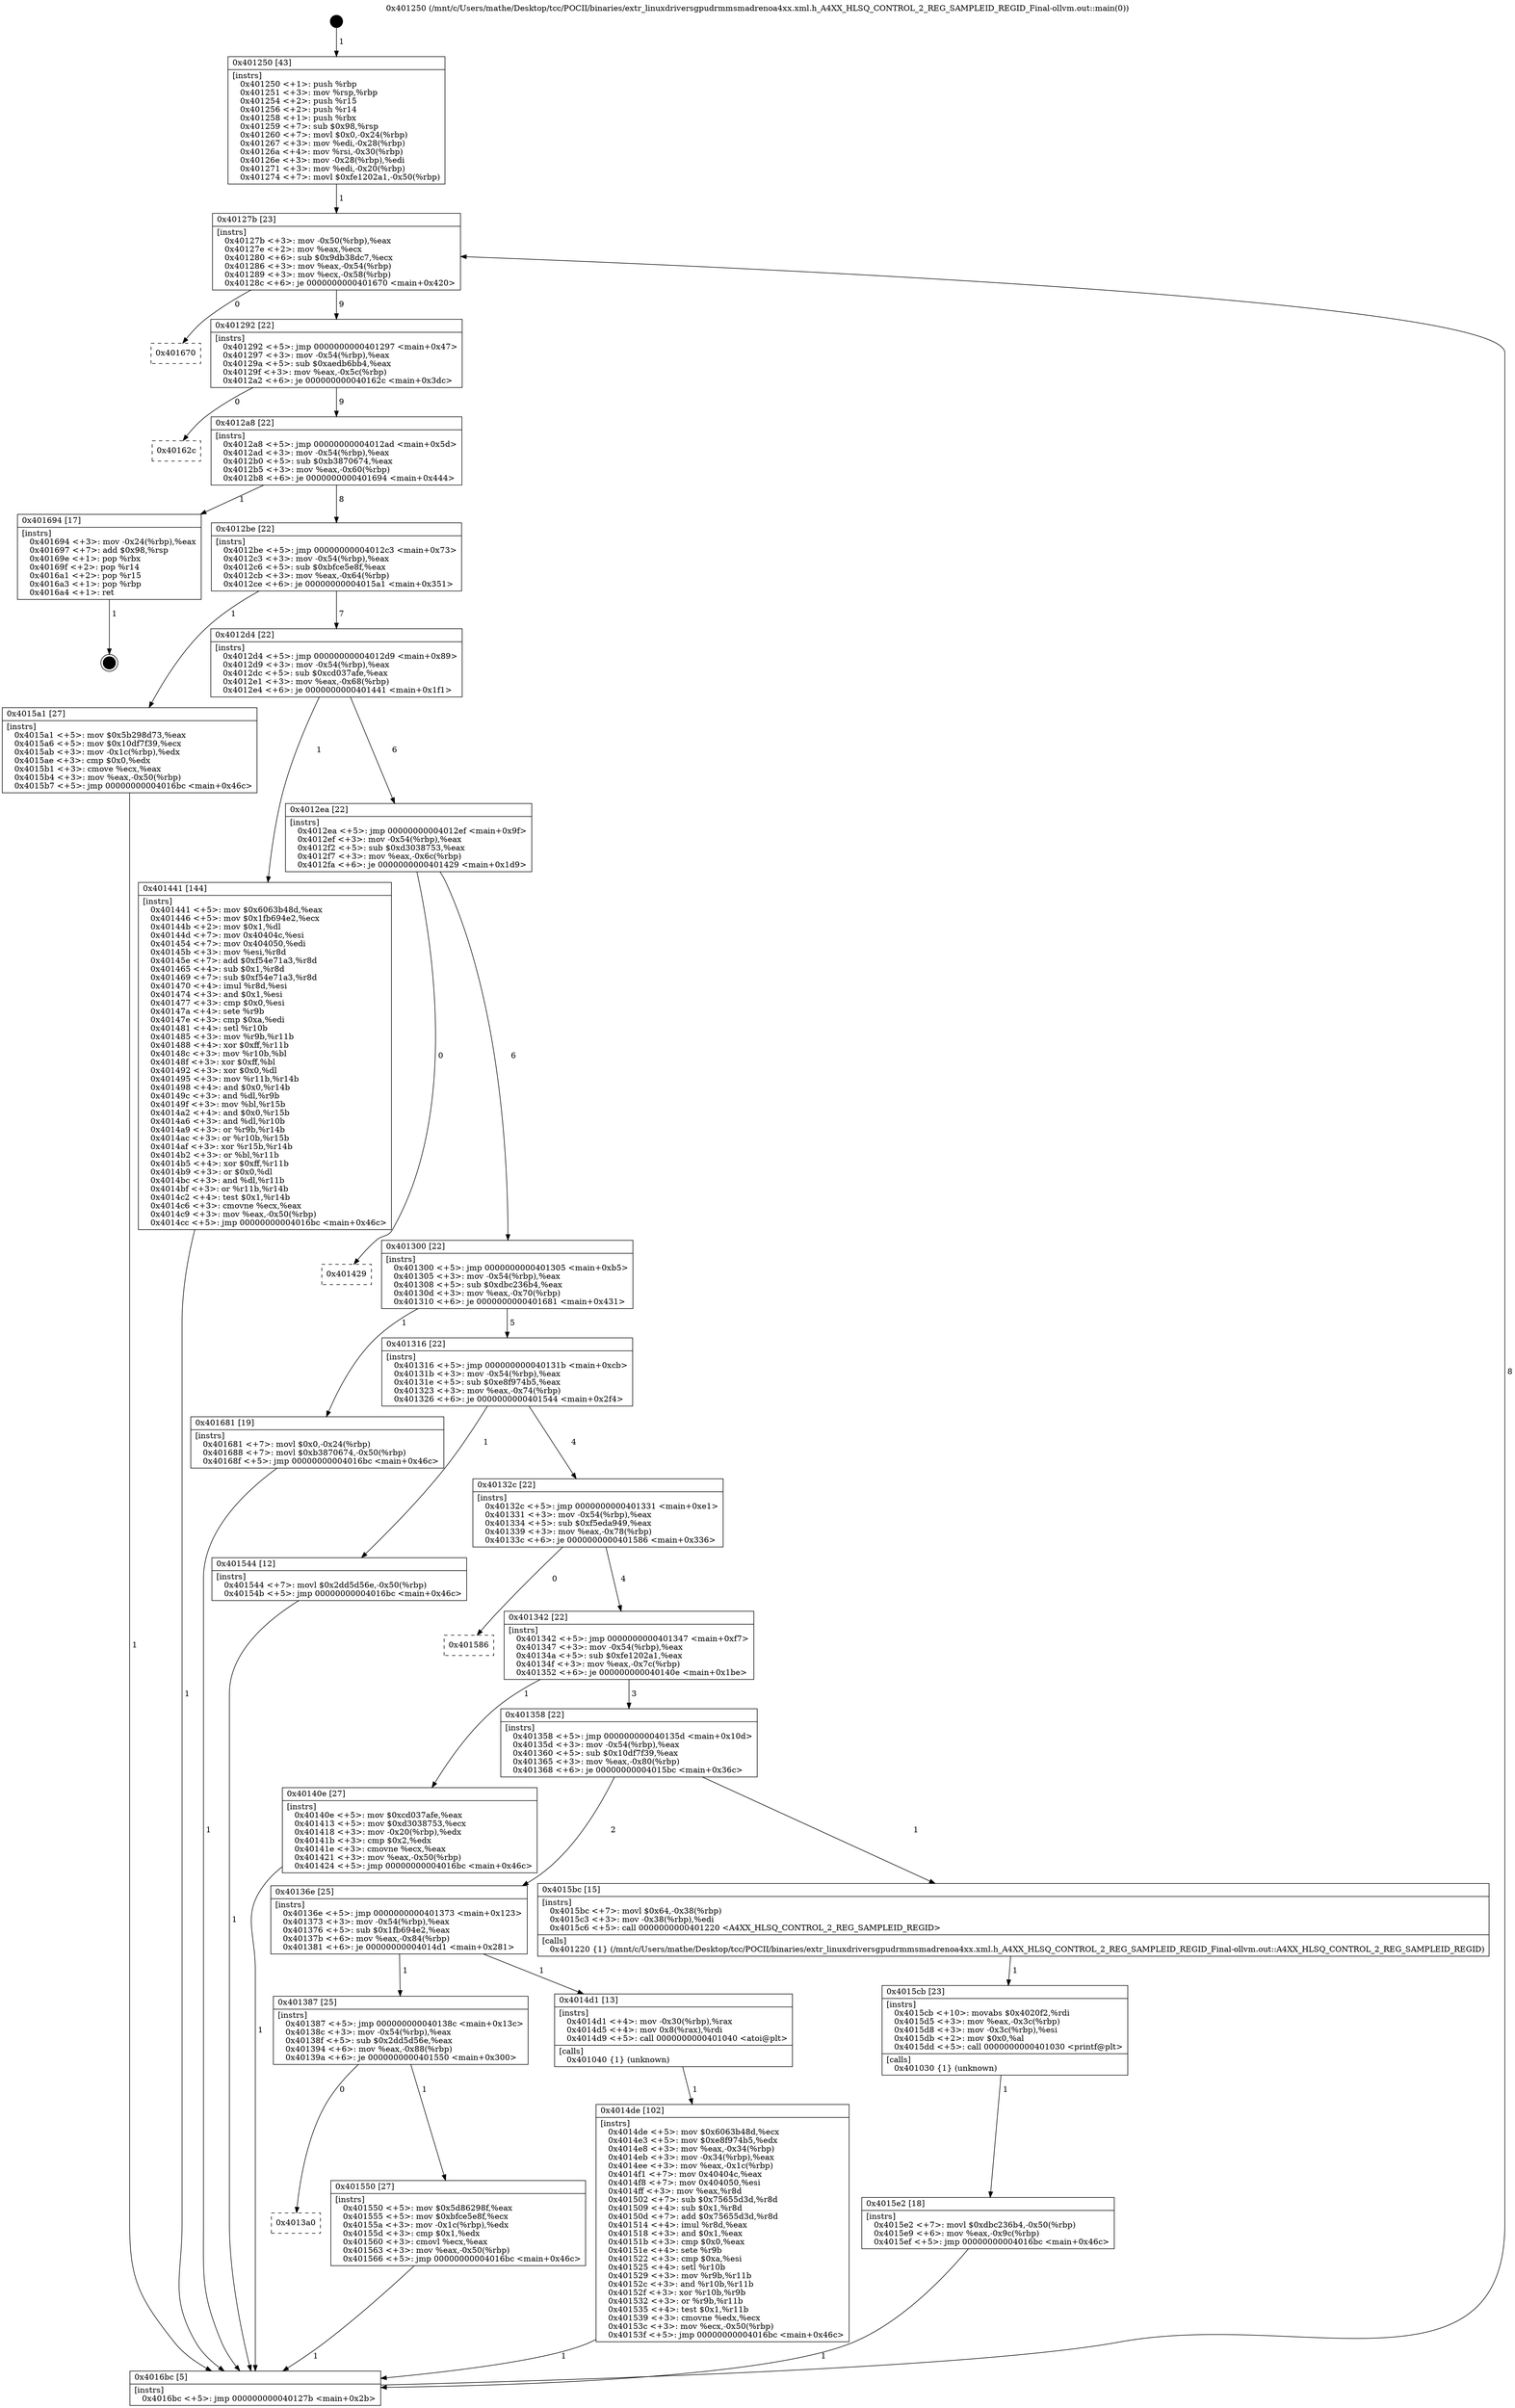 digraph "0x401250" {
  label = "0x401250 (/mnt/c/Users/mathe/Desktop/tcc/POCII/binaries/extr_linuxdriversgpudrmmsmadrenoa4xx.xml.h_A4XX_HLSQ_CONTROL_2_REG_SAMPLEID_REGID_Final-ollvm.out::main(0))"
  labelloc = "t"
  node[shape=record]

  Entry [label="",width=0.3,height=0.3,shape=circle,fillcolor=black,style=filled]
  "0x40127b" [label="{
     0x40127b [23]\l
     | [instrs]\l
     &nbsp;&nbsp;0x40127b \<+3\>: mov -0x50(%rbp),%eax\l
     &nbsp;&nbsp;0x40127e \<+2\>: mov %eax,%ecx\l
     &nbsp;&nbsp;0x401280 \<+6\>: sub $0x9db38dc7,%ecx\l
     &nbsp;&nbsp;0x401286 \<+3\>: mov %eax,-0x54(%rbp)\l
     &nbsp;&nbsp;0x401289 \<+3\>: mov %ecx,-0x58(%rbp)\l
     &nbsp;&nbsp;0x40128c \<+6\>: je 0000000000401670 \<main+0x420\>\l
  }"]
  "0x401670" [label="{
     0x401670\l
  }", style=dashed]
  "0x401292" [label="{
     0x401292 [22]\l
     | [instrs]\l
     &nbsp;&nbsp;0x401292 \<+5\>: jmp 0000000000401297 \<main+0x47\>\l
     &nbsp;&nbsp;0x401297 \<+3\>: mov -0x54(%rbp),%eax\l
     &nbsp;&nbsp;0x40129a \<+5\>: sub $0xaedb6bb4,%eax\l
     &nbsp;&nbsp;0x40129f \<+3\>: mov %eax,-0x5c(%rbp)\l
     &nbsp;&nbsp;0x4012a2 \<+6\>: je 000000000040162c \<main+0x3dc\>\l
  }"]
  Exit [label="",width=0.3,height=0.3,shape=circle,fillcolor=black,style=filled,peripheries=2]
  "0x40162c" [label="{
     0x40162c\l
  }", style=dashed]
  "0x4012a8" [label="{
     0x4012a8 [22]\l
     | [instrs]\l
     &nbsp;&nbsp;0x4012a8 \<+5\>: jmp 00000000004012ad \<main+0x5d\>\l
     &nbsp;&nbsp;0x4012ad \<+3\>: mov -0x54(%rbp),%eax\l
     &nbsp;&nbsp;0x4012b0 \<+5\>: sub $0xb3870674,%eax\l
     &nbsp;&nbsp;0x4012b5 \<+3\>: mov %eax,-0x60(%rbp)\l
     &nbsp;&nbsp;0x4012b8 \<+6\>: je 0000000000401694 \<main+0x444\>\l
  }"]
  "0x4015e2" [label="{
     0x4015e2 [18]\l
     | [instrs]\l
     &nbsp;&nbsp;0x4015e2 \<+7\>: movl $0xdbc236b4,-0x50(%rbp)\l
     &nbsp;&nbsp;0x4015e9 \<+6\>: mov %eax,-0x9c(%rbp)\l
     &nbsp;&nbsp;0x4015ef \<+5\>: jmp 00000000004016bc \<main+0x46c\>\l
  }"]
  "0x401694" [label="{
     0x401694 [17]\l
     | [instrs]\l
     &nbsp;&nbsp;0x401694 \<+3\>: mov -0x24(%rbp),%eax\l
     &nbsp;&nbsp;0x401697 \<+7\>: add $0x98,%rsp\l
     &nbsp;&nbsp;0x40169e \<+1\>: pop %rbx\l
     &nbsp;&nbsp;0x40169f \<+2\>: pop %r14\l
     &nbsp;&nbsp;0x4016a1 \<+2\>: pop %r15\l
     &nbsp;&nbsp;0x4016a3 \<+1\>: pop %rbp\l
     &nbsp;&nbsp;0x4016a4 \<+1\>: ret\l
  }"]
  "0x4012be" [label="{
     0x4012be [22]\l
     | [instrs]\l
     &nbsp;&nbsp;0x4012be \<+5\>: jmp 00000000004012c3 \<main+0x73\>\l
     &nbsp;&nbsp;0x4012c3 \<+3\>: mov -0x54(%rbp),%eax\l
     &nbsp;&nbsp;0x4012c6 \<+5\>: sub $0xbfce5e8f,%eax\l
     &nbsp;&nbsp;0x4012cb \<+3\>: mov %eax,-0x64(%rbp)\l
     &nbsp;&nbsp;0x4012ce \<+6\>: je 00000000004015a1 \<main+0x351\>\l
  }"]
  "0x4015cb" [label="{
     0x4015cb [23]\l
     | [instrs]\l
     &nbsp;&nbsp;0x4015cb \<+10\>: movabs $0x4020f2,%rdi\l
     &nbsp;&nbsp;0x4015d5 \<+3\>: mov %eax,-0x3c(%rbp)\l
     &nbsp;&nbsp;0x4015d8 \<+3\>: mov -0x3c(%rbp),%esi\l
     &nbsp;&nbsp;0x4015db \<+2\>: mov $0x0,%al\l
     &nbsp;&nbsp;0x4015dd \<+5\>: call 0000000000401030 \<printf@plt\>\l
     | [calls]\l
     &nbsp;&nbsp;0x401030 \{1\} (unknown)\l
  }"]
  "0x4015a1" [label="{
     0x4015a1 [27]\l
     | [instrs]\l
     &nbsp;&nbsp;0x4015a1 \<+5\>: mov $0x5b298d73,%eax\l
     &nbsp;&nbsp;0x4015a6 \<+5\>: mov $0x10df7f39,%ecx\l
     &nbsp;&nbsp;0x4015ab \<+3\>: mov -0x1c(%rbp),%edx\l
     &nbsp;&nbsp;0x4015ae \<+3\>: cmp $0x0,%edx\l
     &nbsp;&nbsp;0x4015b1 \<+3\>: cmove %ecx,%eax\l
     &nbsp;&nbsp;0x4015b4 \<+3\>: mov %eax,-0x50(%rbp)\l
     &nbsp;&nbsp;0x4015b7 \<+5\>: jmp 00000000004016bc \<main+0x46c\>\l
  }"]
  "0x4012d4" [label="{
     0x4012d4 [22]\l
     | [instrs]\l
     &nbsp;&nbsp;0x4012d4 \<+5\>: jmp 00000000004012d9 \<main+0x89\>\l
     &nbsp;&nbsp;0x4012d9 \<+3\>: mov -0x54(%rbp),%eax\l
     &nbsp;&nbsp;0x4012dc \<+5\>: sub $0xcd037afe,%eax\l
     &nbsp;&nbsp;0x4012e1 \<+3\>: mov %eax,-0x68(%rbp)\l
     &nbsp;&nbsp;0x4012e4 \<+6\>: je 0000000000401441 \<main+0x1f1\>\l
  }"]
  "0x4013a0" [label="{
     0x4013a0\l
  }", style=dashed]
  "0x401441" [label="{
     0x401441 [144]\l
     | [instrs]\l
     &nbsp;&nbsp;0x401441 \<+5\>: mov $0x6063b48d,%eax\l
     &nbsp;&nbsp;0x401446 \<+5\>: mov $0x1fb694e2,%ecx\l
     &nbsp;&nbsp;0x40144b \<+2\>: mov $0x1,%dl\l
     &nbsp;&nbsp;0x40144d \<+7\>: mov 0x40404c,%esi\l
     &nbsp;&nbsp;0x401454 \<+7\>: mov 0x404050,%edi\l
     &nbsp;&nbsp;0x40145b \<+3\>: mov %esi,%r8d\l
     &nbsp;&nbsp;0x40145e \<+7\>: add $0xf54e71a3,%r8d\l
     &nbsp;&nbsp;0x401465 \<+4\>: sub $0x1,%r8d\l
     &nbsp;&nbsp;0x401469 \<+7\>: sub $0xf54e71a3,%r8d\l
     &nbsp;&nbsp;0x401470 \<+4\>: imul %r8d,%esi\l
     &nbsp;&nbsp;0x401474 \<+3\>: and $0x1,%esi\l
     &nbsp;&nbsp;0x401477 \<+3\>: cmp $0x0,%esi\l
     &nbsp;&nbsp;0x40147a \<+4\>: sete %r9b\l
     &nbsp;&nbsp;0x40147e \<+3\>: cmp $0xa,%edi\l
     &nbsp;&nbsp;0x401481 \<+4\>: setl %r10b\l
     &nbsp;&nbsp;0x401485 \<+3\>: mov %r9b,%r11b\l
     &nbsp;&nbsp;0x401488 \<+4\>: xor $0xff,%r11b\l
     &nbsp;&nbsp;0x40148c \<+3\>: mov %r10b,%bl\l
     &nbsp;&nbsp;0x40148f \<+3\>: xor $0xff,%bl\l
     &nbsp;&nbsp;0x401492 \<+3\>: xor $0x0,%dl\l
     &nbsp;&nbsp;0x401495 \<+3\>: mov %r11b,%r14b\l
     &nbsp;&nbsp;0x401498 \<+4\>: and $0x0,%r14b\l
     &nbsp;&nbsp;0x40149c \<+3\>: and %dl,%r9b\l
     &nbsp;&nbsp;0x40149f \<+3\>: mov %bl,%r15b\l
     &nbsp;&nbsp;0x4014a2 \<+4\>: and $0x0,%r15b\l
     &nbsp;&nbsp;0x4014a6 \<+3\>: and %dl,%r10b\l
     &nbsp;&nbsp;0x4014a9 \<+3\>: or %r9b,%r14b\l
     &nbsp;&nbsp;0x4014ac \<+3\>: or %r10b,%r15b\l
     &nbsp;&nbsp;0x4014af \<+3\>: xor %r15b,%r14b\l
     &nbsp;&nbsp;0x4014b2 \<+3\>: or %bl,%r11b\l
     &nbsp;&nbsp;0x4014b5 \<+4\>: xor $0xff,%r11b\l
     &nbsp;&nbsp;0x4014b9 \<+3\>: or $0x0,%dl\l
     &nbsp;&nbsp;0x4014bc \<+3\>: and %dl,%r11b\l
     &nbsp;&nbsp;0x4014bf \<+3\>: or %r11b,%r14b\l
     &nbsp;&nbsp;0x4014c2 \<+4\>: test $0x1,%r14b\l
     &nbsp;&nbsp;0x4014c6 \<+3\>: cmovne %ecx,%eax\l
     &nbsp;&nbsp;0x4014c9 \<+3\>: mov %eax,-0x50(%rbp)\l
     &nbsp;&nbsp;0x4014cc \<+5\>: jmp 00000000004016bc \<main+0x46c\>\l
  }"]
  "0x4012ea" [label="{
     0x4012ea [22]\l
     | [instrs]\l
     &nbsp;&nbsp;0x4012ea \<+5\>: jmp 00000000004012ef \<main+0x9f\>\l
     &nbsp;&nbsp;0x4012ef \<+3\>: mov -0x54(%rbp),%eax\l
     &nbsp;&nbsp;0x4012f2 \<+5\>: sub $0xd3038753,%eax\l
     &nbsp;&nbsp;0x4012f7 \<+3\>: mov %eax,-0x6c(%rbp)\l
     &nbsp;&nbsp;0x4012fa \<+6\>: je 0000000000401429 \<main+0x1d9\>\l
  }"]
  "0x401550" [label="{
     0x401550 [27]\l
     | [instrs]\l
     &nbsp;&nbsp;0x401550 \<+5\>: mov $0x5d86298f,%eax\l
     &nbsp;&nbsp;0x401555 \<+5\>: mov $0xbfce5e8f,%ecx\l
     &nbsp;&nbsp;0x40155a \<+3\>: mov -0x1c(%rbp),%edx\l
     &nbsp;&nbsp;0x40155d \<+3\>: cmp $0x1,%edx\l
     &nbsp;&nbsp;0x401560 \<+3\>: cmovl %ecx,%eax\l
     &nbsp;&nbsp;0x401563 \<+3\>: mov %eax,-0x50(%rbp)\l
     &nbsp;&nbsp;0x401566 \<+5\>: jmp 00000000004016bc \<main+0x46c\>\l
  }"]
  "0x401429" [label="{
     0x401429\l
  }", style=dashed]
  "0x401300" [label="{
     0x401300 [22]\l
     | [instrs]\l
     &nbsp;&nbsp;0x401300 \<+5\>: jmp 0000000000401305 \<main+0xb5\>\l
     &nbsp;&nbsp;0x401305 \<+3\>: mov -0x54(%rbp),%eax\l
     &nbsp;&nbsp;0x401308 \<+5\>: sub $0xdbc236b4,%eax\l
     &nbsp;&nbsp;0x40130d \<+3\>: mov %eax,-0x70(%rbp)\l
     &nbsp;&nbsp;0x401310 \<+6\>: je 0000000000401681 \<main+0x431\>\l
  }"]
  "0x4014de" [label="{
     0x4014de [102]\l
     | [instrs]\l
     &nbsp;&nbsp;0x4014de \<+5\>: mov $0x6063b48d,%ecx\l
     &nbsp;&nbsp;0x4014e3 \<+5\>: mov $0xe8f974b5,%edx\l
     &nbsp;&nbsp;0x4014e8 \<+3\>: mov %eax,-0x34(%rbp)\l
     &nbsp;&nbsp;0x4014eb \<+3\>: mov -0x34(%rbp),%eax\l
     &nbsp;&nbsp;0x4014ee \<+3\>: mov %eax,-0x1c(%rbp)\l
     &nbsp;&nbsp;0x4014f1 \<+7\>: mov 0x40404c,%eax\l
     &nbsp;&nbsp;0x4014f8 \<+7\>: mov 0x404050,%esi\l
     &nbsp;&nbsp;0x4014ff \<+3\>: mov %eax,%r8d\l
     &nbsp;&nbsp;0x401502 \<+7\>: sub $0x75655d3d,%r8d\l
     &nbsp;&nbsp;0x401509 \<+4\>: sub $0x1,%r8d\l
     &nbsp;&nbsp;0x40150d \<+7\>: add $0x75655d3d,%r8d\l
     &nbsp;&nbsp;0x401514 \<+4\>: imul %r8d,%eax\l
     &nbsp;&nbsp;0x401518 \<+3\>: and $0x1,%eax\l
     &nbsp;&nbsp;0x40151b \<+3\>: cmp $0x0,%eax\l
     &nbsp;&nbsp;0x40151e \<+4\>: sete %r9b\l
     &nbsp;&nbsp;0x401522 \<+3\>: cmp $0xa,%esi\l
     &nbsp;&nbsp;0x401525 \<+4\>: setl %r10b\l
     &nbsp;&nbsp;0x401529 \<+3\>: mov %r9b,%r11b\l
     &nbsp;&nbsp;0x40152c \<+3\>: and %r10b,%r11b\l
     &nbsp;&nbsp;0x40152f \<+3\>: xor %r10b,%r9b\l
     &nbsp;&nbsp;0x401532 \<+3\>: or %r9b,%r11b\l
     &nbsp;&nbsp;0x401535 \<+4\>: test $0x1,%r11b\l
     &nbsp;&nbsp;0x401539 \<+3\>: cmovne %edx,%ecx\l
     &nbsp;&nbsp;0x40153c \<+3\>: mov %ecx,-0x50(%rbp)\l
     &nbsp;&nbsp;0x40153f \<+5\>: jmp 00000000004016bc \<main+0x46c\>\l
  }"]
  "0x401681" [label="{
     0x401681 [19]\l
     | [instrs]\l
     &nbsp;&nbsp;0x401681 \<+7\>: movl $0x0,-0x24(%rbp)\l
     &nbsp;&nbsp;0x401688 \<+7\>: movl $0xb3870674,-0x50(%rbp)\l
     &nbsp;&nbsp;0x40168f \<+5\>: jmp 00000000004016bc \<main+0x46c\>\l
  }"]
  "0x401316" [label="{
     0x401316 [22]\l
     | [instrs]\l
     &nbsp;&nbsp;0x401316 \<+5\>: jmp 000000000040131b \<main+0xcb\>\l
     &nbsp;&nbsp;0x40131b \<+3\>: mov -0x54(%rbp),%eax\l
     &nbsp;&nbsp;0x40131e \<+5\>: sub $0xe8f974b5,%eax\l
     &nbsp;&nbsp;0x401323 \<+3\>: mov %eax,-0x74(%rbp)\l
     &nbsp;&nbsp;0x401326 \<+6\>: je 0000000000401544 \<main+0x2f4\>\l
  }"]
  "0x401387" [label="{
     0x401387 [25]\l
     | [instrs]\l
     &nbsp;&nbsp;0x401387 \<+5\>: jmp 000000000040138c \<main+0x13c\>\l
     &nbsp;&nbsp;0x40138c \<+3\>: mov -0x54(%rbp),%eax\l
     &nbsp;&nbsp;0x40138f \<+5\>: sub $0x2dd5d56e,%eax\l
     &nbsp;&nbsp;0x401394 \<+6\>: mov %eax,-0x88(%rbp)\l
     &nbsp;&nbsp;0x40139a \<+6\>: je 0000000000401550 \<main+0x300\>\l
  }"]
  "0x401544" [label="{
     0x401544 [12]\l
     | [instrs]\l
     &nbsp;&nbsp;0x401544 \<+7\>: movl $0x2dd5d56e,-0x50(%rbp)\l
     &nbsp;&nbsp;0x40154b \<+5\>: jmp 00000000004016bc \<main+0x46c\>\l
  }"]
  "0x40132c" [label="{
     0x40132c [22]\l
     | [instrs]\l
     &nbsp;&nbsp;0x40132c \<+5\>: jmp 0000000000401331 \<main+0xe1\>\l
     &nbsp;&nbsp;0x401331 \<+3\>: mov -0x54(%rbp),%eax\l
     &nbsp;&nbsp;0x401334 \<+5\>: sub $0xf5eda949,%eax\l
     &nbsp;&nbsp;0x401339 \<+3\>: mov %eax,-0x78(%rbp)\l
     &nbsp;&nbsp;0x40133c \<+6\>: je 0000000000401586 \<main+0x336\>\l
  }"]
  "0x4014d1" [label="{
     0x4014d1 [13]\l
     | [instrs]\l
     &nbsp;&nbsp;0x4014d1 \<+4\>: mov -0x30(%rbp),%rax\l
     &nbsp;&nbsp;0x4014d5 \<+4\>: mov 0x8(%rax),%rdi\l
     &nbsp;&nbsp;0x4014d9 \<+5\>: call 0000000000401040 \<atoi@plt\>\l
     | [calls]\l
     &nbsp;&nbsp;0x401040 \{1\} (unknown)\l
  }"]
  "0x401586" [label="{
     0x401586\l
  }", style=dashed]
  "0x401342" [label="{
     0x401342 [22]\l
     | [instrs]\l
     &nbsp;&nbsp;0x401342 \<+5\>: jmp 0000000000401347 \<main+0xf7\>\l
     &nbsp;&nbsp;0x401347 \<+3\>: mov -0x54(%rbp),%eax\l
     &nbsp;&nbsp;0x40134a \<+5\>: sub $0xfe1202a1,%eax\l
     &nbsp;&nbsp;0x40134f \<+3\>: mov %eax,-0x7c(%rbp)\l
     &nbsp;&nbsp;0x401352 \<+6\>: je 000000000040140e \<main+0x1be\>\l
  }"]
  "0x40136e" [label="{
     0x40136e [25]\l
     | [instrs]\l
     &nbsp;&nbsp;0x40136e \<+5\>: jmp 0000000000401373 \<main+0x123\>\l
     &nbsp;&nbsp;0x401373 \<+3\>: mov -0x54(%rbp),%eax\l
     &nbsp;&nbsp;0x401376 \<+5\>: sub $0x1fb694e2,%eax\l
     &nbsp;&nbsp;0x40137b \<+6\>: mov %eax,-0x84(%rbp)\l
     &nbsp;&nbsp;0x401381 \<+6\>: je 00000000004014d1 \<main+0x281\>\l
  }"]
  "0x40140e" [label="{
     0x40140e [27]\l
     | [instrs]\l
     &nbsp;&nbsp;0x40140e \<+5\>: mov $0xcd037afe,%eax\l
     &nbsp;&nbsp;0x401413 \<+5\>: mov $0xd3038753,%ecx\l
     &nbsp;&nbsp;0x401418 \<+3\>: mov -0x20(%rbp),%edx\l
     &nbsp;&nbsp;0x40141b \<+3\>: cmp $0x2,%edx\l
     &nbsp;&nbsp;0x40141e \<+3\>: cmovne %ecx,%eax\l
     &nbsp;&nbsp;0x401421 \<+3\>: mov %eax,-0x50(%rbp)\l
     &nbsp;&nbsp;0x401424 \<+5\>: jmp 00000000004016bc \<main+0x46c\>\l
  }"]
  "0x401358" [label="{
     0x401358 [22]\l
     | [instrs]\l
     &nbsp;&nbsp;0x401358 \<+5\>: jmp 000000000040135d \<main+0x10d\>\l
     &nbsp;&nbsp;0x40135d \<+3\>: mov -0x54(%rbp),%eax\l
     &nbsp;&nbsp;0x401360 \<+5\>: sub $0x10df7f39,%eax\l
     &nbsp;&nbsp;0x401365 \<+3\>: mov %eax,-0x80(%rbp)\l
     &nbsp;&nbsp;0x401368 \<+6\>: je 00000000004015bc \<main+0x36c\>\l
  }"]
  "0x4016bc" [label="{
     0x4016bc [5]\l
     | [instrs]\l
     &nbsp;&nbsp;0x4016bc \<+5\>: jmp 000000000040127b \<main+0x2b\>\l
  }"]
  "0x401250" [label="{
     0x401250 [43]\l
     | [instrs]\l
     &nbsp;&nbsp;0x401250 \<+1\>: push %rbp\l
     &nbsp;&nbsp;0x401251 \<+3\>: mov %rsp,%rbp\l
     &nbsp;&nbsp;0x401254 \<+2\>: push %r15\l
     &nbsp;&nbsp;0x401256 \<+2\>: push %r14\l
     &nbsp;&nbsp;0x401258 \<+1\>: push %rbx\l
     &nbsp;&nbsp;0x401259 \<+7\>: sub $0x98,%rsp\l
     &nbsp;&nbsp;0x401260 \<+7\>: movl $0x0,-0x24(%rbp)\l
     &nbsp;&nbsp;0x401267 \<+3\>: mov %edi,-0x28(%rbp)\l
     &nbsp;&nbsp;0x40126a \<+4\>: mov %rsi,-0x30(%rbp)\l
     &nbsp;&nbsp;0x40126e \<+3\>: mov -0x28(%rbp),%edi\l
     &nbsp;&nbsp;0x401271 \<+3\>: mov %edi,-0x20(%rbp)\l
     &nbsp;&nbsp;0x401274 \<+7\>: movl $0xfe1202a1,-0x50(%rbp)\l
  }"]
  "0x4015bc" [label="{
     0x4015bc [15]\l
     | [instrs]\l
     &nbsp;&nbsp;0x4015bc \<+7\>: movl $0x64,-0x38(%rbp)\l
     &nbsp;&nbsp;0x4015c3 \<+3\>: mov -0x38(%rbp),%edi\l
     &nbsp;&nbsp;0x4015c6 \<+5\>: call 0000000000401220 \<A4XX_HLSQ_CONTROL_2_REG_SAMPLEID_REGID\>\l
     | [calls]\l
     &nbsp;&nbsp;0x401220 \{1\} (/mnt/c/Users/mathe/Desktop/tcc/POCII/binaries/extr_linuxdriversgpudrmmsmadrenoa4xx.xml.h_A4XX_HLSQ_CONTROL_2_REG_SAMPLEID_REGID_Final-ollvm.out::A4XX_HLSQ_CONTROL_2_REG_SAMPLEID_REGID)\l
  }"]
  Entry -> "0x401250" [label=" 1"]
  "0x40127b" -> "0x401670" [label=" 0"]
  "0x40127b" -> "0x401292" [label=" 9"]
  "0x401694" -> Exit [label=" 1"]
  "0x401292" -> "0x40162c" [label=" 0"]
  "0x401292" -> "0x4012a8" [label=" 9"]
  "0x401681" -> "0x4016bc" [label=" 1"]
  "0x4012a8" -> "0x401694" [label=" 1"]
  "0x4012a8" -> "0x4012be" [label=" 8"]
  "0x4015e2" -> "0x4016bc" [label=" 1"]
  "0x4012be" -> "0x4015a1" [label=" 1"]
  "0x4012be" -> "0x4012d4" [label=" 7"]
  "0x4015cb" -> "0x4015e2" [label=" 1"]
  "0x4012d4" -> "0x401441" [label=" 1"]
  "0x4012d4" -> "0x4012ea" [label=" 6"]
  "0x4015bc" -> "0x4015cb" [label=" 1"]
  "0x4012ea" -> "0x401429" [label=" 0"]
  "0x4012ea" -> "0x401300" [label=" 6"]
  "0x4015a1" -> "0x4016bc" [label=" 1"]
  "0x401300" -> "0x401681" [label=" 1"]
  "0x401300" -> "0x401316" [label=" 5"]
  "0x401387" -> "0x4013a0" [label=" 0"]
  "0x401316" -> "0x401544" [label=" 1"]
  "0x401316" -> "0x40132c" [label=" 4"]
  "0x401387" -> "0x401550" [label=" 1"]
  "0x40132c" -> "0x401586" [label=" 0"]
  "0x40132c" -> "0x401342" [label=" 4"]
  "0x401550" -> "0x4016bc" [label=" 1"]
  "0x401342" -> "0x40140e" [label=" 1"]
  "0x401342" -> "0x401358" [label=" 3"]
  "0x40140e" -> "0x4016bc" [label=" 1"]
  "0x401250" -> "0x40127b" [label=" 1"]
  "0x4016bc" -> "0x40127b" [label=" 8"]
  "0x401441" -> "0x4016bc" [label=" 1"]
  "0x4014de" -> "0x4016bc" [label=" 1"]
  "0x401358" -> "0x4015bc" [label=" 1"]
  "0x401358" -> "0x40136e" [label=" 2"]
  "0x401544" -> "0x4016bc" [label=" 1"]
  "0x40136e" -> "0x4014d1" [label=" 1"]
  "0x40136e" -> "0x401387" [label=" 1"]
  "0x4014d1" -> "0x4014de" [label=" 1"]
}

